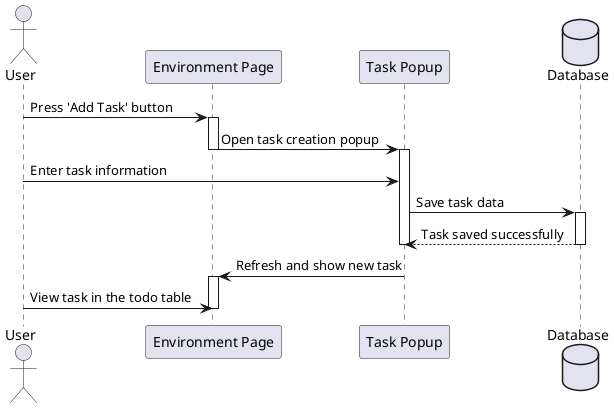@startuml
actor User
participant "Environment Page" as EnvPage
participant "Task Popup" as TaskPopup
database "Database" as DB

User -> EnvPage: Press 'Add Task' button
activate EnvPage
EnvPage -> TaskPopup: Open task creation popup
deactivate EnvPage

activate TaskPopup
User -> TaskPopup: Enter task information
TaskPopup -> DB: Save task data
activate DB
DB --> TaskPopup: Task saved successfully
deactivate DB
deactivate TaskPopup

TaskPopup -> EnvPage: Refresh and show new task
activate EnvPage
User -> EnvPage: View task in the todo table
deactivate EnvPage
@enduml

